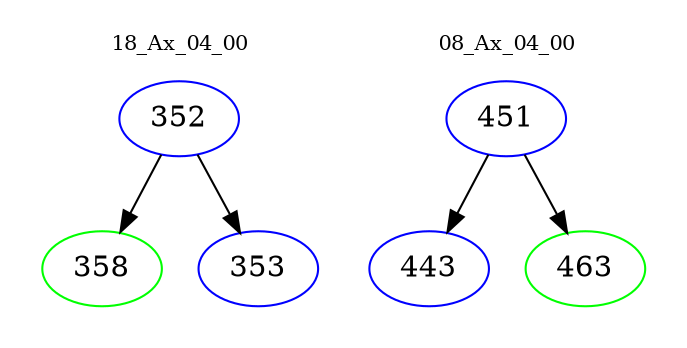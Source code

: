 digraph{
subgraph cluster_0 {
color = white
label = "18_Ax_04_00";
fontsize=10;
T0_352 [label="352", color="blue"]
T0_352 -> T0_358 [color="black"]
T0_358 [label="358", color="green"]
T0_352 -> T0_353 [color="black"]
T0_353 [label="353", color="blue"]
}
subgraph cluster_1 {
color = white
label = "08_Ax_04_00";
fontsize=10;
T1_451 [label="451", color="blue"]
T1_451 -> T1_443 [color="black"]
T1_443 [label="443", color="blue"]
T1_451 -> T1_463 [color="black"]
T1_463 [label="463", color="green"]
}
}
